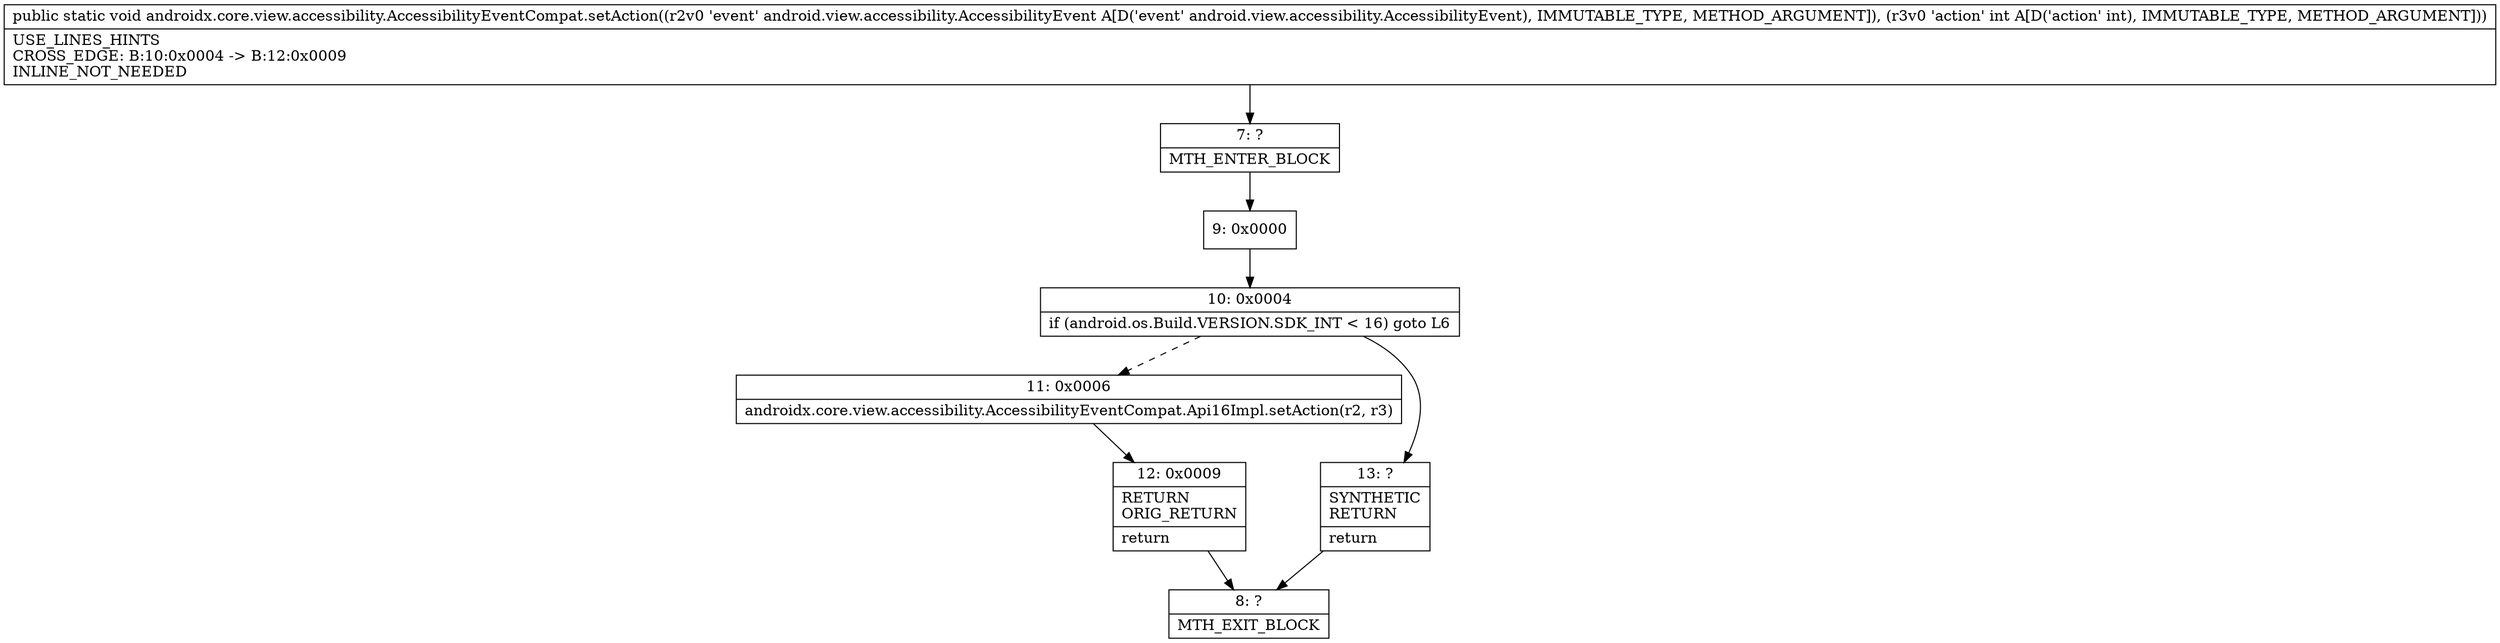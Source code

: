 digraph "CFG forandroidx.core.view.accessibility.AccessibilityEventCompat.setAction(Landroid\/view\/accessibility\/AccessibilityEvent;I)V" {
Node_7 [shape=record,label="{7\:\ ?|MTH_ENTER_BLOCK\l}"];
Node_9 [shape=record,label="{9\:\ 0x0000}"];
Node_10 [shape=record,label="{10\:\ 0x0004|if (android.os.Build.VERSION.SDK_INT \< 16) goto L6\l}"];
Node_11 [shape=record,label="{11\:\ 0x0006|androidx.core.view.accessibility.AccessibilityEventCompat.Api16Impl.setAction(r2, r3)\l}"];
Node_12 [shape=record,label="{12\:\ 0x0009|RETURN\lORIG_RETURN\l|return\l}"];
Node_8 [shape=record,label="{8\:\ ?|MTH_EXIT_BLOCK\l}"];
Node_13 [shape=record,label="{13\:\ ?|SYNTHETIC\lRETURN\l|return\l}"];
MethodNode[shape=record,label="{public static void androidx.core.view.accessibility.AccessibilityEventCompat.setAction((r2v0 'event' android.view.accessibility.AccessibilityEvent A[D('event' android.view.accessibility.AccessibilityEvent), IMMUTABLE_TYPE, METHOD_ARGUMENT]), (r3v0 'action' int A[D('action' int), IMMUTABLE_TYPE, METHOD_ARGUMENT]))  | USE_LINES_HINTS\lCROSS_EDGE: B:10:0x0004 \-\> B:12:0x0009\lINLINE_NOT_NEEDED\l}"];
MethodNode -> Node_7;Node_7 -> Node_9;
Node_9 -> Node_10;
Node_10 -> Node_11[style=dashed];
Node_10 -> Node_13;
Node_11 -> Node_12;
Node_12 -> Node_8;
Node_13 -> Node_8;
}

